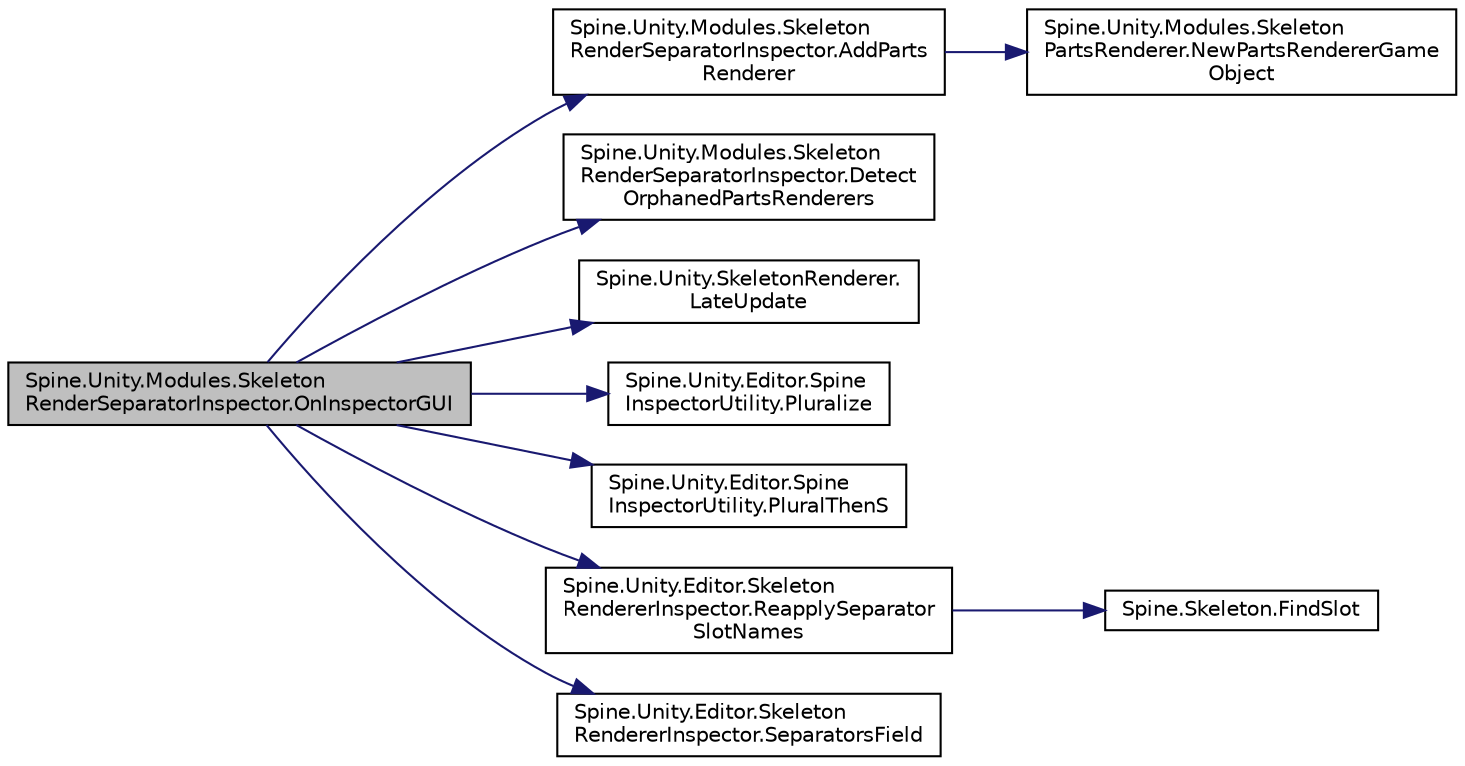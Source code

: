 digraph "Spine.Unity.Modules.SkeletonRenderSeparatorInspector.OnInspectorGUI"
{
 // LATEX_PDF_SIZE
  edge [fontname="Helvetica",fontsize="10",labelfontname="Helvetica",labelfontsize="10"];
  node [fontname="Helvetica",fontsize="10",shape=record];
  rankdir="LR";
  Node1 [label="Spine.Unity.Modules.Skeleton\lRenderSeparatorInspector.OnInspectorGUI",height=0.2,width=0.4,color="black", fillcolor="grey75", style="filled", fontcolor="black",tooltip=" "];
  Node1 -> Node2 [color="midnightblue",fontsize="10",style="solid"];
  Node2 [label="Spine.Unity.Modules.Skeleton\lRenderSeparatorInspector.AddParts\lRenderer",height=0.2,width=0.4,color="black", fillcolor="white", style="filled",URL="$class_spine_1_1_unity_1_1_modules_1_1_skeleton_render_separator_inspector.html#af124cf3c0288239078b2ea0329ceb2f8",tooltip=" "];
  Node2 -> Node3 [color="midnightblue",fontsize="10",style="solid"];
  Node3 [label="Spine.Unity.Modules.Skeleton\lPartsRenderer.NewPartsRendererGame\lObject",height=0.2,width=0.4,color="black", fillcolor="white", style="filled",URL="$class_spine_1_1_unity_1_1_modules_1_1_skeleton_parts_renderer.html#a0069e3691e00b1b0758ffaba0bc8fc0d",tooltip=" "];
  Node1 -> Node4 [color="midnightblue",fontsize="10",style="solid"];
  Node4 [label="Spine.Unity.Modules.Skeleton\lRenderSeparatorInspector.Detect\lOrphanedPartsRenderers",height=0.2,width=0.4,color="black", fillcolor="white", style="filled",URL="$class_spine_1_1_unity_1_1_modules_1_1_skeleton_render_separator_inspector.html#adec34f1187718d3dfa393ea30b68868f",tooltip="Detects orphaned parts renderers and offers to delete them."];
  Node1 -> Node5 [color="midnightblue",fontsize="10",style="solid"];
  Node5 [label="Spine.Unity.SkeletonRenderer.\lLateUpdate",height=0.2,width=0.4,color="black", fillcolor="white", style="filled",URL="$class_spine_1_1_unity_1_1_skeleton_renderer.html#a5ec8980c57b9b42ba4f518767d7badba",tooltip="Generates a new UnityEngine.Mesh from the internal Skeleton."];
  Node1 -> Node6 [color="midnightblue",fontsize="10",style="solid"];
  Node6 [label="Spine.Unity.Editor.Spine\lInspectorUtility.Pluralize",height=0.2,width=0.4,color="black", fillcolor="white", style="filled",URL="$class_spine_1_1_unity_1_1_editor_1_1_spine_inspector_utility.html#a513e320302bc79febef713e371a95e8c",tooltip=" "];
  Node1 -> Node7 [color="midnightblue",fontsize="10",style="solid"];
  Node7 [label="Spine.Unity.Editor.Spine\lInspectorUtility.PluralThenS",height=0.2,width=0.4,color="black", fillcolor="white", style="filled",URL="$class_spine_1_1_unity_1_1_editor_1_1_spine_inspector_utility.html#ac9232a01370d3b2586207fe101cf8aeb",tooltip=" "];
  Node1 -> Node8 [color="midnightblue",fontsize="10",style="solid"];
  Node8 [label="Spine.Unity.Editor.Skeleton\lRendererInspector.ReapplySeparator\lSlotNames",height=0.2,width=0.4,color="black", fillcolor="white", style="filled",URL="$class_spine_1_1_unity_1_1_editor_1_1_skeleton_renderer_inspector.html#ab7edd3e35e2ef9b41387f049fecb8b2a",tooltip=" "];
  Node8 -> Node9 [color="midnightblue",fontsize="10",style="solid"];
  Node9 [label="Spine.Skeleton.FindSlot",height=0.2,width=0.4,color="black", fillcolor="white", style="filled",URL="$class_spine_1_1_skeleton.html#aeeaf7abe56f807e6e57f3a2514e607ab",tooltip="May be null."];
  Node1 -> Node10 [color="midnightblue",fontsize="10",style="solid"];
  Node10 [label="Spine.Unity.Editor.Skeleton\lRendererInspector.SeparatorsField",height=0.2,width=0.4,color="black", fillcolor="white", style="filled",URL="$class_spine_1_1_unity_1_1_editor_1_1_skeleton_renderer_inspector.html#a76149d583ce98edd2e4355b6255d2931",tooltip=" "];
}
